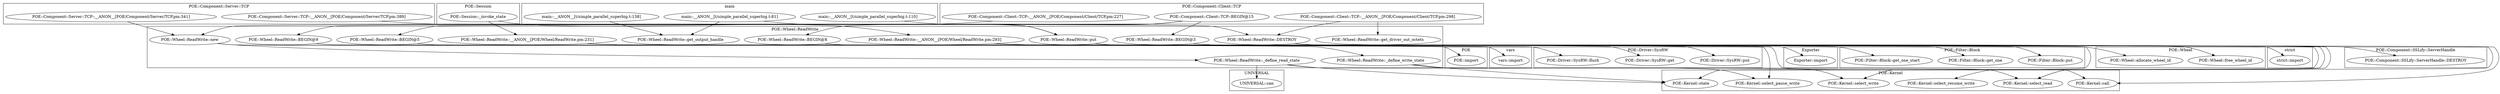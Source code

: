 digraph {
graph [overlap=false]
subgraph cluster_POE_Component_Server_TCP {
	label="POE::Component::Server::TCP";
	"POE::Component::Server::TCP::__ANON__[POE/Component/Server/TCP.pm:341]";
	"POE::Component::Server::TCP::__ANON__[POE/Component/Server/TCP.pm:389]";
}
subgraph cluster_POE {
	label="POE";
	"POE::import";
}
subgraph cluster_UNIVERSAL {
	label="UNIVERSAL";
	"UNIVERSAL::can";
}
subgraph cluster_POE_Session {
	label="POE::Session";
	"POE::Session::_invoke_state";
}
subgraph cluster_POE_Driver_SysRW {
	label="POE::Driver::SysRW";
	"POE::Driver::SysRW::put";
	"POE::Driver::SysRW::flush";
	"POE::Driver::SysRW::get";
}
subgraph cluster_main {
	label="main";
	"main::__ANON__[t/simple_parallel_superbig.t:138]";
	"main::__ANON__[t/simple_parallel_superbig.t:110]";
	"main::__ANON__[t/simple_parallel_superbig.t:81]";
}
subgraph cluster_POE_Filter_Block {
	label="POE::Filter::Block";
	"POE::Filter::Block::put";
	"POE::Filter::Block::get_one";
	"POE::Filter::Block::get_one_start";
}
subgraph cluster_vars {
	label="vars";
	"vars::import";
}
subgraph cluster_POE_Wheel {
	label="POE::Wheel";
	"POE::Wheel::allocate_wheel_id";
	"POE::Wheel::free_wheel_id";
}
subgraph cluster_POE_Component_Client_TCP {
	label="POE::Component::Client::TCP";
	"POE::Component::Client::TCP::BEGIN@15";
	"POE::Component::Client::TCP::__ANON__[POE/Component/Client/TCP.pm:227]";
	"POE::Component::Client::TCP::__ANON__[POE/Component/Client/TCP.pm:298]";
}
subgraph cluster_POE_Wheel_ReadWrite {
	label="POE::Wheel::ReadWrite";
	"POE::Wheel::ReadWrite::BEGIN@9";
	"POE::Wheel::ReadWrite::get_driver_out_octets";
	"POE::Wheel::ReadWrite::BEGIN@5";
	"POE::Wheel::ReadWrite::__ANON__[POE/Wheel/ReadWrite.pm:231]";
	"POE::Wheel::ReadWrite::BEGIN@8";
	"POE::Wheel::ReadWrite::_define_read_state";
	"POE::Wheel::ReadWrite::put";
	"POE::Wheel::ReadWrite::new";
	"POE::Wheel::ReadWrite::BEGIN@3";
	"POE::Wheel::ReadWrite::_define_write_state";
	"POE::Wheel::ReadWrite::get_output_handle";
	"POE::Wheel::ReadWrite::DESTROY";
	"POE::Wheel::ReadWrite::__ANON__[POE/Wheel/ReadWrite.pm:293]";
}
subgraph cluster_POE_Kernel {
	label="POE::Kernel";
	"POE::Kernel::select_resume_write";
	"POE::Kernel::select_read";
	"POE::Kernel::call";
	"POE::Kernel::select_write";
	"POE::Kernel::select_pause_write";
	"POE::Kernel::state";
}
subgraph cluster_POE_Component_SSLify_ServerHandle {
	label="POE::Component::SSLify::ServerHandle";
	"POE::Component::SSLify::ServerHandle::DESTROY";
}
subgraph cluster_strict {
	label="strict";
	"strict::import";
}
subgraph cluster_Exporter {
	label="Exporter";
	"Exporter::import";
}
"POE::Component::Client::TCP::BEGIN@15" -> "POE::Wheel::ReadWrite::BEGIN@5";
"POE::Wheel::ReadWrite::__ANON__[POE/Wheel/ReadWrite.pm:231]" -> "POE::Driver::SysRW::flush";
"POE::Wheel::ReadWrite::DESTROY" -> "POE::Component::SSLify::ServerHandle::DESTROY";
"POE::Wheel::ReadWrite::_define_write_state" -> "POE::Kernel::select_write";
"POE::Wheel::ReadWrite::DESTROY" -> "POE::Kernel::select_write";
"POE::Wheel::ReadWrite::put" -> "POE::Driver::SysRW::put";
"POE::Wheel::ReadWrite::put" -> "POE::Filter::Block::put";
"POE::Wheel::ReadWrite::_define_write_state" -> "POE::Kernel::select_pause_write";
"POE::Wheel::ReadWrite::__ANON__[POE/Wheel/ReadWrite.pm:231]" -> "POE::Kernel::select_pause_write";
"POE::Wheel::ReadWrite::__ANON__[POE/Wheel/ReadWrite.pm:293]" -> "POE::Kernel::call";
"POE::Wheel::ReadWrite::__ANON__[POE/Wheel/ReadWrite.pm:231]" -> "POE::Kernel::call";
"POE::Wheel::ReadWrite::__ANON__[POE/Wheel/ReadWrite.pm:293]" -> "POE::Filter::Block::get_one";
"POE::Session::_invoke_state" -> "POE::Wheel::ReadWrite::__ANON__[POE/Wheel/ReadWrite.pm:293]";
"POE::Component::Client::TCP::BEGIN@15" -> "POE::Wheel::ReadWrite::BEGIN@8";
"POE::Wheel::ReadWrite::__ANON__[POE/Wheel/ReadWrite.pm:293]" -> "POE::Driver::SysRW::get";
"POE::Wheel::ReadWrite::new" -> "POE::Wheel::ReadWrite::_define_read_state";
"POE::Wheel::ReadWrite::new" -> "POE::Wheel::ReadWrite::_define_write_state";
"POE::Wheel::ReadWrite::_define_read_state" -> "UNIVERSAL::can";
"POE::Wheel::ReadWrite::__ANON__[POE/Wheel/ReadWrite.pm:293]" -> "POE::Filter::Block::get_one_start";
"POE::Component::Client::TCP::__ANON__[POE/Component/Client/TCP.pm:298]" -> "POE::Wheel::ReadWrite::get_driver_out_octets";
"POE::Wheel::ReadWrite::new" -> "POE::Wheel::allocate_wheel_id";
"POE::Wheel::ReadWrite::BEGIN@5" -> "vars::import";
"POE::Wheel::ReadWrite::BEGIN@8" -> "Exporter::import";
"POE::Component::Server::TCP::__ANON__[POE/Component/Server/TCP.pm:341]" -> "POE::Wheel::ReadWrite::new";
"POE::Component::Client::TCP::__ANON__[POE/Component/Client/TCP.pm:227]" -> "POE::Wheel::ReadWrite::new";
"POE::Session::_invoke_state" -> "POE::Wheel::ReadWrite::__ANON__[POE/Wheel/ReadWrite.pm:231]";
"POE::Wheel::ReadWrite::_define_read_state" -> "POE::Kernel::select_read";
"POE::Wheel::ReadWrite::__ANON__[POE/Wheel/ReadWrite.pm:293]" -> "POE::Kernel::select_read";
"POE::Wheel::ReadWrite::DESTROY" -> "POE::Kernel::select_read";
"POE::Wheel::ReadWrite::DESTROY" -> "POE::Wheel::free_wheel_id";
"main::__ANON__[t/simple_parallel_superbig.t:81]" -> "POE::Wheel::ReadWrite::get_output_handle";
"main::__ANON__[t/simple_parallel_superbig.t:138]" -> "POE::Wheel::ReadWrite::get_output_handle";
"POE::Component::Client::TCP::BEGIN@15" -> "POE::Wheel::ReadWrite::BEGIN@9";
"POE::Wheel::ReadWrite::BEGIN@9" -> "POE::import";
"POE::Wheel::ReadWrite::_define_read_state" -> "POE::Kernel::state";
"POE::Wheel::ReadWrite::DESTROY" -> "POE::Kernel::state";
"POE::Wheel::ReadWrite::_define_write_state" -> "POE::Kernel::state";
"POE::Wheel::ReadWrite::put" -> "POE::Kernel::select_resume_write";
"main::__ANON__[t/simple_parallel_superbig.t:110]" -> "POE::Wheel::ReadWrite::put";
"main::__ANON__[t/simple_parallel_superbig.t:81]" -> "POE::Wheel::ReadWrite::put";
"POE::Wheel::ReadWrite::BEGIN@3" -> "strict::import";
"POE::Component::Client::TCP::BEGIN@15" -> "POE::Wheel::ReadWrite::BEGIN@3";
"POE::Component::Client::TCP::__ANON__[POE/Component/Client/TCP.pm:298]" -> "POE::Wheel::ReadWrite::DESTROY";
"POE::Component::Server::TCP::__ANON__[POE/Component/Server/TCP.pm:389]" -> "POE::Wheel::ReadWrite::DESTROY";
}
